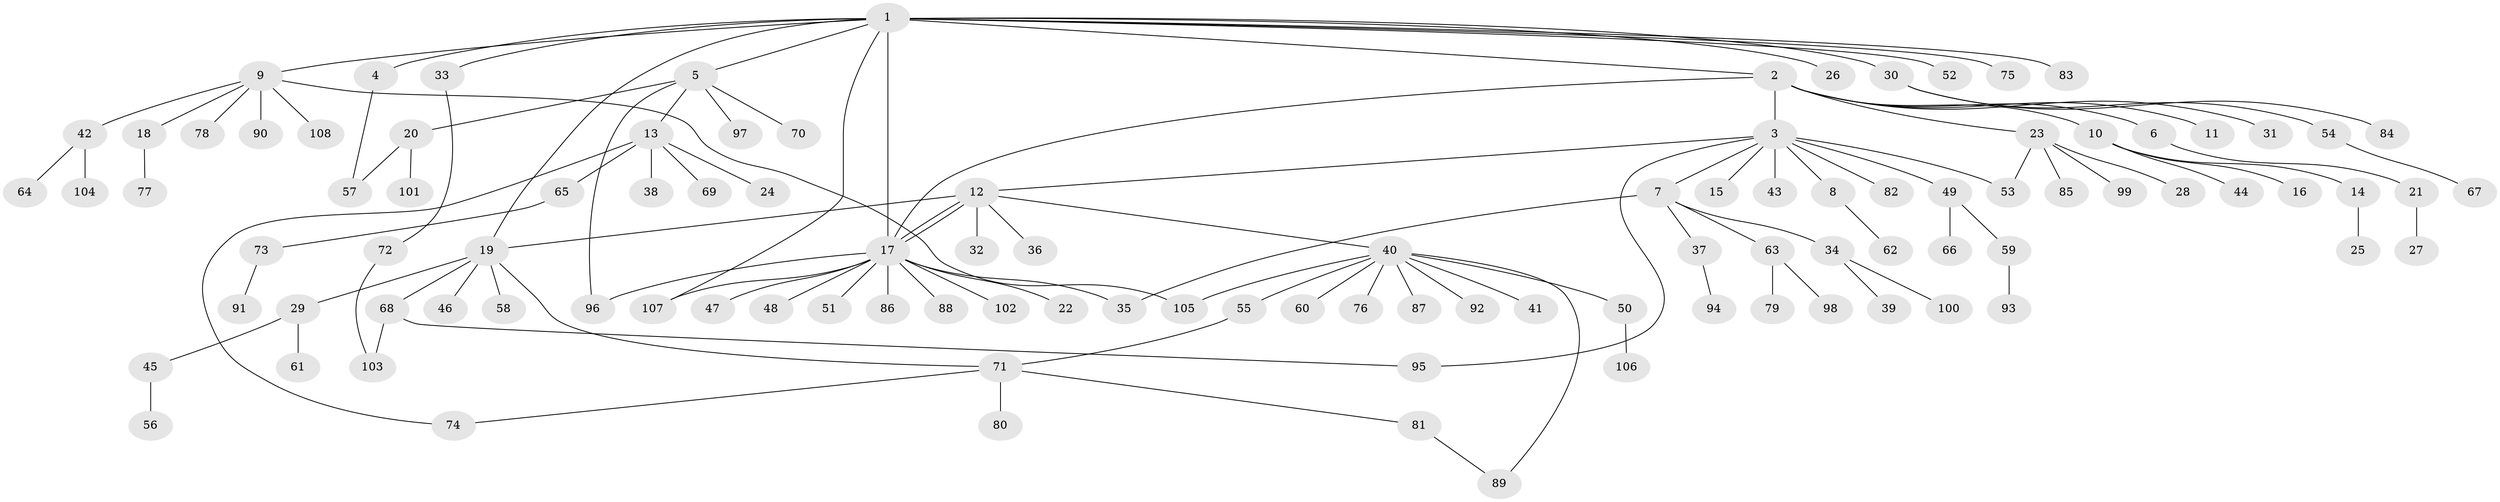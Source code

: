 // coarse degree distribution, {18: 0.0125, 7: 0.025, 11: 0.0125, 2: 0.2125, 6: 0.025, 5: 0.0375, 1: 0.6, 4: 0.025, 13: 0.0125, 3: 0.025, 9: 0.0125}
// Generated by graph-tools (version 1.1) at 2025/23/03/03/25 07:23:55]
// undirected, 108 vertices, 122 edges
graph export_dot {
graph [start="1"]
  node [color=gray90,style=filled];
  1;
  2;
  3;
  4;
  5;
  6;
  7;
  8;
  9;
  10;
  11;
  12;
  13;
  14;
  15;
  16;
  17;
  18;
  19;
  20;
  21;
  22;
  23;
  24;
  25;
  26;
  27;
  28;
  29;
  30;
  31;
  32;
  33;
  34;
  35;
  36;
  37;
  38;
  39;
  40;
  41;
  42;
  43;
  44;
  45;
  46;
  47;
  48;
  49;
  50;
  51;
  52;
  53;
  54;
  55;
  56;
  57;
  58;
  59;
  60;
  61;
  62;
  63;
  64;
  65;
  66;
  67;
  68;
  69;
  70;
  71;
  72;
  73;
  74;
  75;
  76;
  77;
  78;
  79;
  80;
  81;
  82;
  83;
  84;
  85;
  86;
  87;
  88;
  89;
  90;
  91;
  92;
  93;
  94;
  95;
  96;
  97;
  98;
  99;
  100;
  101;
  102;
  103;
  104;
  105;
  106;
  107;
  108;
  1 -- 2;
  1 -- 4;
  1 -- 5;
  1 -- 9;
  1 -- 17;
  1 -- 19;
  1 -- 26;
  1 -- 30;
  1 -- 33;
  1 -- 52;
  1 -- 75;
  1 -- 83;
  1 -- 107;
  2 -- 3;
  2 -- 6;
  2 -- 10;
  2 -- 11;
  2 -- 17;
  2 -- 23;
  2 -- 31;
  3 -- 7;
  3 -- 8;
  3 -- 12;
  3 -- 15;
  3 -- 43;
  3 -- 49;
  3 -- 53;
  3 -- 82;
  3 -- 95;
  4 -- 57;
  5 -- 13;
  5 -- 20;
  5 -- 70;
  5 -- 96;
  5 -- 97;
  6 -- 21;
  7 -- 34;
  7 -- 35;
  7 -- 37;
  7 -- 63;
  8 -- 62;
  9 -- 18;
  9 -- 42;
  9 -- 78;
  9 -- 90;
  9 -- 105;
  9 -- 108;
  10 -- 14;
  10 -- 16;
  10 -- 44;
  12 -- 17;
  12 -- 17;
  12 -- 19;
  12 -- 32;
  12 -- 36;
  12 -- 40;
  13 -- 24;
  13 -- 38;
  13 -- 65;
  13 -- 69;
  13 -- 74;
  14 -- 25;
  17 -- 22;
  17 -- 35;
  17 -- 47;
  17 -- 48;
  17 -- 51;
  17 -- 86;
  17 -- 88;
  17 -- 96;
  17 -- 102;
  17 -- 107;
  18 -- 77;
  19 -- 29;
  19 -- 46;
  19 -- 58;
  19 -- 68;
  19 -- 71;
  20 -- 57;
  20 -- 101;
  21 -- 27;
  23 -- 28;
  23 -- 53;
  23 -- 85;
  23 -- 99;
  29 -- 45;
  29 -- 61;
  30 -- 54;
  30 -- 84;
  33 -- 72;
  34 -- 39;
  34 -- 100;
  37 -- 94;
  40 -- 41;
  40 -- 50;
  40 -- 55;
  40 -- 60;
  40 -- 76;
  40 -- 87;
  40 -- 89;
  40 -- 92;
  40 -- 105;
  42 -- 64;
  42 -- 104;
  45 -- 56;
  49 -- 59;
  49 -- 66;
  50 -- 106;
  54 -- 67;
  55 -- 71;
  59 -- 93;
  63 -- 79;
  63 -- 98;
  65 -- 73;
  68 -- 95;
  68 -- 103;
  71 -- 74;
  71 -- 80;
  71 -- 81;
  72 -- 103;
  73 -- 91;
  81 -- 89;
}
